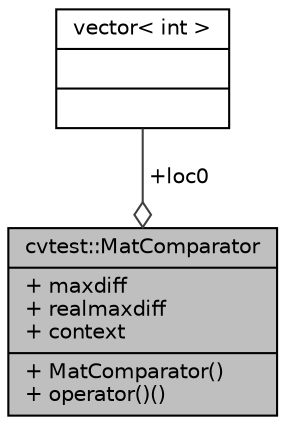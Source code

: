 digraph "cvtest::MatComparator"
{
 // LATEX_PDF_SIZE
  edge [fontname="Helvetica",fontsize="10",labelfontname="Helvetica",labelfontsize="10"];
  node [fontname="Helvetica",fontsize="10",shape=record];
  Node1 [label="{cvtest::MatComparator\n|+ maxdiff\l+ realmaxdiff\l+ context\l|+ MatComparator()\l+ operator()()\l}",height=0.2,width=0.4,color="black", fillcolor="grey75", style="filled", fontcolor="black",tooltip=" "];
  Node2 -> Node1 [color="grey25",fontsize="10",style="solid",label=" +loc0" ,arrowhead="odiamond",fontname="Helvetica"];
  Node2 [label="{vector\< int \>\n||}",height=0.2,width=0.4,color="black", fillcolor="white", style="filled",tooltip=" "];
}
